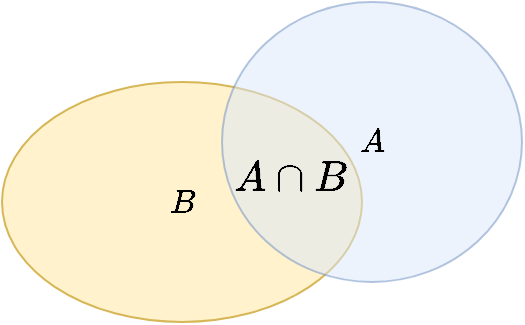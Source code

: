 <mxfile version="20.5.1" type="device"><diagram id="FzmRTnjioROuX6QQLgF9" name="Page-1"><mxGraphModel dx="2062" dy="1102" grid="1" gridSize="10" guides="1" tooltips="1" connect="1" arrows="1" fold="1" page="1" pageScale="1" pageWidth="850" pageHeight="1100" math="1" shadow="0"><root><mxCell id="0"/><mxCell id="1" parent="0"/><mxCell id="fK-GfioQcAEw7ThM5ZTe-1" value="$$B$$" style="ellipse;whiteSpace=wrap;html=1;fillColor=#fff2cc;strokeColor=#d6b656;fontSize=14;fontStyle=1" parent="1" vertex="1"><mxGeometry x="180" y="110" width="180" height="120" as="geometry"/></mxCell><mxCell id="fK-GfioQcAEw7ThM5ZTe-2" value="$$A$$" style="ellipse;whiteSpace=wrap;html=1;fillColor=#dae8fc;strokeColor=#6c8ebf;opacity=50;fontSize=14;fontStyle=1" parent="1" vertex="1"><mxGeometry x="290" y="70" width="150" height="140" as="geometry"/></mxCell><mxCell id="fK-GfioQcAEw7ThM5ZTe-5" value="$$A \cap B$$" style="text;html=1;resizable=0;autosize=1;align=center;verticalAlign=middle;points=[];fillColor=none;strokeColor=none;rounded=0;fontSize=18;opacity=50;" parent="1" vertex="1"><mxGeometry x="259" y="139" width="130" height="40" as="geometry"/></mxCell></root></mxGraphModel></diagram></mxfile>
